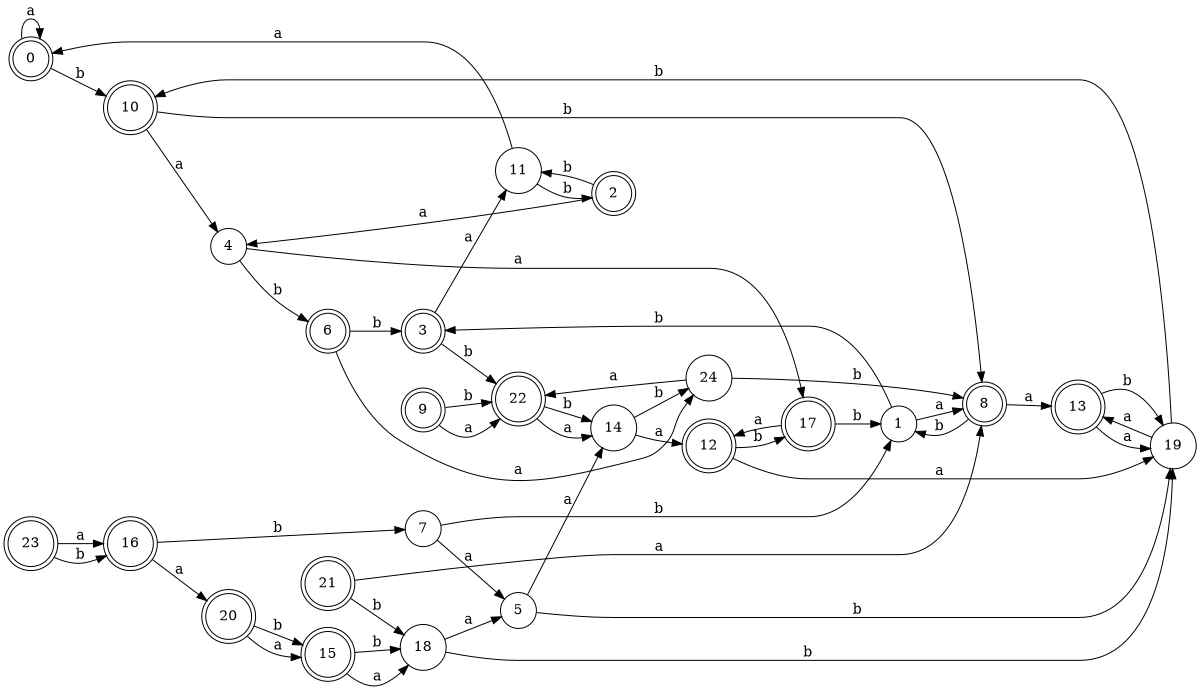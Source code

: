 digraph n20_6 {
__start0 [label="" shape="none"];

rankdir=LR;
size="8,5";

s0 [style="rounded,filled", color="black", fillcolor="white" shape="doublecircle", label="0"];
s1 [style="filled", color="black", fillcolor="white" shape="circle", label="1"];
s2 [style="rounded,filled", color="black", fillcolor="white" shape="doublecircle", label="2"];
s3 [style="rounded,filled", color="black", fillcolor="white" shape="doublecircle", label="3"];
s4 [style="filled", color="black", fillcolor="white" shape="circle", label="4"];
s5 [style="filled", color="black", fillcolor="white" shape="circle", label="5"];
s6 [style="rounded,filled", color="black", fillcolor="white" shape="doublecircle", label="6"];
s7 [style="filled", color="black", fillcolor="white" shape="circle", label="7"];
s8 [style="rounded,filled", color="black", fillcolor="white" shape="doublecircle", label="8"];
s9 [style="rounded,filled", color="black", fillcolor="white" shape="doublecircle", label="9"];
s10 [style="rounded,filled", color="black", fillcolor="white" shape="doublecircle", label="10"];
s11 [style="filled", color="black", fillcolor="white" shape="circle", label="11"];
s12 [style="rounded,filled", color="black", fillcolor="white" shape="doublecircle", label="12"];
s13 [style="rounded,filled", color="black", fillcolor="white" shape="doublecircle", label="13"];
s14 [style="filled", color="black", fillcolor="white" shape="circle", label="14"];
s15 [style="rounded,filled", color="black", fillcolor="white" shape="doublecircle", label="15"];
s16 [style="rounded,filled", color="black", fillcolor="white" shape="doublecircle", label="16"];
s17 [style="rounded,filled", color="black", fillcolor="white" shape="doublecircle", label="17"];
s18 [style="filled", color="black", fillcolor="white" shape="circle", label="18"];
s19 [style="filled", color="black", fillcolor="white" shape="circle", label="19"];
s20 [style="rounded,filled", color="black", fillcolor="white" shape="doublecircle", label="20"];
s21 [style="rounded,filled", color="black", fillcolor="white" shape="doublecircle", label="21"];
s22 [style="rounded,filled", color="black", fillcolor="white" shape="doublecircle", label="22"];
s23 [style="rounded,filled", color="black", fillcolor="white" shape="doublecircle", label="23"];
s24 [style="filled", color="black", fillcolor="white" shape="circle", label="24"];
s0 -> s0 [label="a"];
s0 -> s10 [label="b"];
s1 -> s8 [label="a"];
s1 -> s3 [label="b"];
s2 -> s4 [label="a"];
s2 -> s11 [label="b"];
s3 -> s11 [label="a"];
s3 -> s22 [label="b"];
s4 -> s17 [label="a"];
s4 -> s6 [label="b"];
s5 -> s14 [label="a"];
s5 -> s19 [label="b"];
s6 -> s24 [label="a"];
s6 -> s3 [label="b"];
s7 -> s5 [label="a"];
s7 -> s1 [label="b"];
s8 -> s13 [label="a"];
s8 -> s1 [label="b"];
s9 -> s22 [label="a"];
s9 -> s22 [label="b"];
s10 -> s4 [label="a"];
s10 -> s8 [label="b"];
s11 -> s0 [label="a"];
s11 -> s2 [label="b"];
s12 -> s19 [label="a"];
s12 -> s17 [label="b"];
s13 -> s19 [label="a"];
s13 -> s19 [label="b"];
s14 -> s12 [label="a"];
s14 -> s24 [label="b"];
s15 -> s18 [label="a"];
s15 -> s18 [label="b"];
s16 -> s20 [label="a"];
s16 -> s7 [label="b"];
s17 -> s12 [label="a"];
s17 -> s1 [label="b"];
s18 -> s5 [label="a"];
s18 -> s19 [label="b"];
s19 -> s13 [label="a"];
s19 -> s10 [label="b"];
s20 -> s15 [label="a"];
s20 -> s15 [label="b"];
s21 -> s8 [label="a"];
s21 -> s18 [label="b"];
s22 -> s14 [label="a"];
s22 -> s14 [label="b"];
s23 -> s16 [label="a"];
s23 -> s16 [label="b"];
s24 -> s22 [label="a"];
s24 -> s8 [label="b"];

}